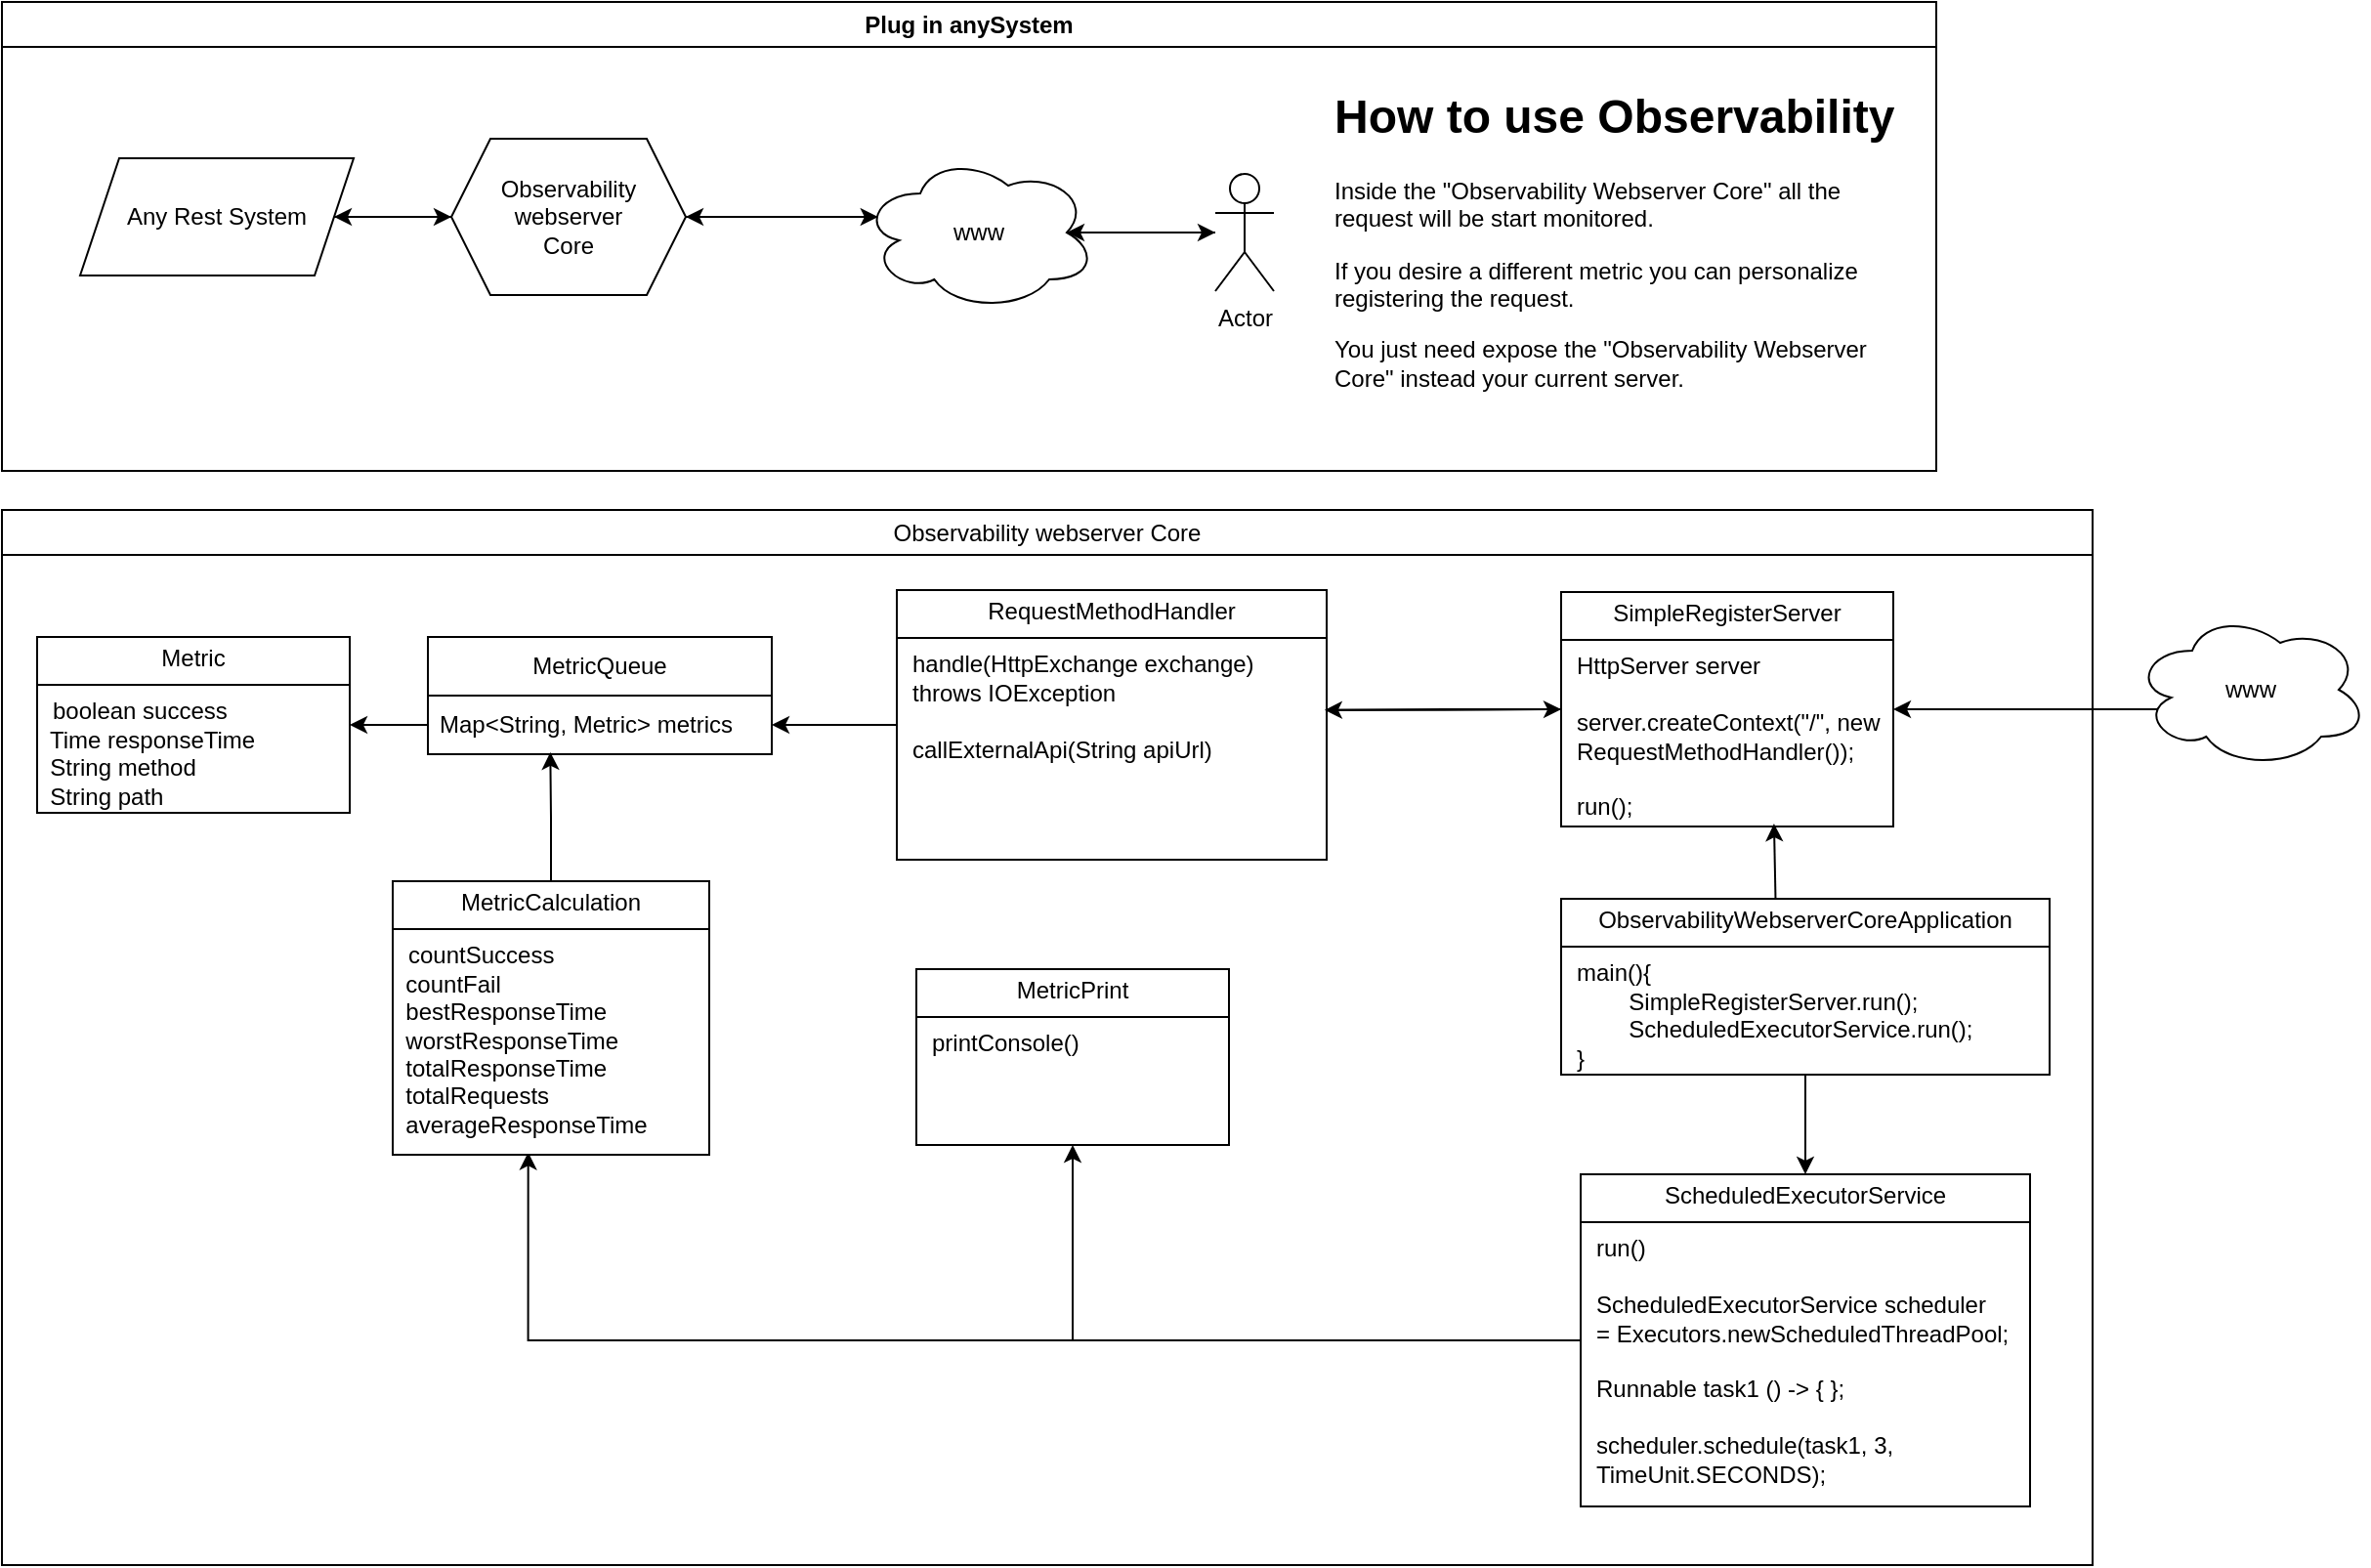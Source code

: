 <mxfile version="25.0.3">
  <diagram name="Page-1" id="OxWZv5cNlbbj7t2oBWVj">
    <mxGraphModel dx="4910" dy="616" grid="1" gridSize="10" guides="1" tooltips="1" connect="1" arrows="1" fold="1" page="1" pageScale="1" pageWidth="850" pageHeight="1100" math="0" shadow="0">
      <root>
        <mxCell id="0" />
        <mxCell id="1" parent="0" />
        <mxCell id="YbXK0seZOmQ-wqNpPtgu-1" value="&lt;span style=&quot;font-weight: 400;&quot;&gt;Observability webserver&amp;nbsp;&lt;/span&gt;&lt;span style=&quot;font-weight: 400; background-color: initial;&quot;&gt;Core&lt;/span&gt;" style="swimlane;whiteSpace=wrap;html=1;" parent="1" vertex="1">
          <mxGeometry x="-3380" y="270" width="1070" height="540" as="geometry" />
        </mxCell>
        <mxCell id="z-qeSlOFR7JuZe_kGNKS-1" value="MetricQueue" style="swimlane;fontStyle=0;childLayout=stackLayout;horizontal=1;startSize=30;horizontalStack=0;resizeParent=1;resizeParentMax=0;resizeLast=0;collapsible=1;marginBottom=0;whiteSpace=wrap;html=1;" parent="YbXK0seZOmQ-wqNpPtgu-1" vertex="1">
          <mxGeometry x="218" y="65" width="176" height="60" as="geometry" />
        </mxCell>
        <mxCell id="z-qeSlOFR7JuZe_kGNKS-2" value="Map&amp;lt;String, Metric&amp;gt; metrics" style="text;strokeColor=none;fillColor=none;align=left;verticalAlign=middle;spacingLeft=4;spacingRight=4;overflow=hidden;points=[[0,0.5],[1,0.5]];portConstraint=eastwest;rotatable=0;whiteSpace=wrap;html=1;" parent="z-qeSlOFR7JuZe_kGNKS-1" vertex="1">
          <mxGeometry y="30" width="176" height="30" as="geometry" />
        </mxCell>
        <mxCell id="l9mm82pEdwwzoz56pJF8-46" value="&lt;p style=&quot;margin: 4px 0px 0px; text-align: center;&quot;&gt;&lt;span style=&quot;background-color: initial; text-align: left; font-size: 12px;&quot;&gt;SimpleRegisterServer&lt;/span&gt;&lt;/p&gt;&lt;hr size=&quot;1&quot; style=&quot;border-style:solid;&quot;&gt;&lt;p style=&quot;margin:0px;margin-left:8px;&quot;&gt;HttpServer server&lt;br&gt;&lt;br&gt;&lt;/p&gt;&lt;p style=&quot;margin:0px;margin-left:8px;&quot;&gt;server.createContext(&lt;span class=&quot;hljs-string&quot;&gt;&quot;/&quot;&lt;/span&gt;, &lt;span class=&quot;hljs-keyword&quot;&gt;new&lt;/span&gt; &lt;span class=&quot;hljs-title class_&quot;&gt;RequestMethodHandler&lt;/span&gt;());&lt;/p&gt;&lt;p style=&quot;margin:0px;margin-left:8px;&quot;&gt;&lt;br&gt;&lt;/p&gt;&lt;p style=&quot;margin:0px;margin-left:8px;&quot;&gt;run();&lt;/p&gt;" style="verticalAlign=top;align=left;overflow=fill;html=1;whiteSpace=wrap;" vertex="1" parent="YbXK0seZOmQ-wqNpPtgu-1">
          <mxGeometry x="798" y="42" width="170" height="120" as="geometry" />
        </mxCell>
        <mxCell id="l9mm82pEdwwzoz56pJF8-48" value="" style="edgeStyle=orthogonalEdgeStyle;rounded=0;orthogonalLoop=1;jettySize=auto;html=1;exitX=0.25;exitY=0.625;exitDx=0;exitDy=0;exitPerimeter=0;" edge="1" parent="YbXK0seZOmQ-wqNpPtgu-1" source="l9mm82pEdwwzoz56pJF8-47" target="l9mm82pEdwwzoz56pJF8-46">
          <mxGeometry relative="1" as="geometry" />
        </mxCell>
        <mxCell id="l9mm82pEdwwzoz56pJF8-47" value="www" style="ellipse;shape=cloud;whiteSpace=wrap;html=1;" vertex="1" parent="YbXK0seZOmQ-wqNpPtgu-1">
          <mxGeometry x="1091" y="52" width="120" height="80" as="geometry" />
        </mxCell>
        <mxCell id="l9mm82pEdwwzoz56pJF8-51" style="edgeStyle=orthogonalEdgeStyle;rounded=0;orthogonalLoop=1;jettySize=auto;html=1;entryX=0.641;entryY=0.988;entryDx=0;entryDy=0;entryPerimeter=0;exitX=0.439;exitY=0.006;exitDx=0;exitDy=0;exitPerimeter=0;" edge="1" parent="YbXK0seZOmQ-wqNpPtgu-1" source="l9mm82pEdwwzoz56pJF8-49" target="l9mm82pEdwwzoz56pJF8-46">
          <mxGeometry relative="1" as="geometry" />
        </mxCell>
        <mxCell id="l9mm82pEdwwzoz56pJF8-52" style="edgeStyle=orthogonalEdgeStyle;rounded=0;orthogonalLoop=1;jettySize=auto;html=1;" edge="1" parent="YbXK0seZOmQ-wqNpPtgu-1" source="l9mm82pEdwwzoz56pJF8-49" target="l9mm82pEdwwzoz56pJF8-50">
          <mxGeometry relative="1" as="geometry" />
        </mxCell>
        <mxCell id="l9mm82pEdwwzoz56pJF8-49" value="&lt;p style=&quot;margin: 4px 0px 0px; text-align: center;&quot;&gt;ObservabilityWebserverCoreApplication&lt;/p&gt;&lt;hr size=&quot;1&quot; style=&quot;border-style:solid;&quot;&gt;&lt;p style=&quot;margin:0px;margin-left:8px;&quot;&gt;main(){&lt;/p&gt;&lt;p style=&quot;margin:0px;margin-left:8px;&quot;&gt;&lt;span style=&quot;white-space: pre;&quot;&gt;&#x9;&lt;/span&gt;SimpleRegisterServer.run();&lt;/p&gt;&lt;p style=&quot;margin:0px;margin-left:8px;&quot;&gt;&lt;span style=&quot;white-space: pre;&quot;&gt;&#x9;&lt;/span&gt;&lt;span style=&quot;background-color: initial;&quot;&gt;ScheduledExecutorService.run();&lt;/span&gt;&lt;br&gt;&lt;/p&gt;&lt;p style=&quot;margin:0px;margin-left:8px;&quot;&gt;}&lt;/p&gt;" style="verticalAlign=top;align=left;overflow=fill;html=1;whiteSpace=wrap;" vertex="1" parent="YbXK0seZOmQ-wqNpPtgu-1">
          <mxGeometry x="798" y="199" width="250" height="90" as="geometry" />
        </mxCell>
        <mxCell id="l9mm82pEdwwzoz56pJF8-84" style="edgeStyle=orthogonalEdgeStyle;rounded=0;orthogonalLoop=1;jettySize=auto;html=1;entryX=0.428;entryY=0.991;entryDx=0;entryDy=0;entryPerimeter=0;" edge="1" parent="YbXK0seZOmQ-wqNpPtgu-1" source="l9mm82pEdwwzoz56pJF8-50" target="l9mm82pEdwwzoz56pJF8-81">
          <mxGeometry relative="1" as="geometry">
            <mxPoint x="268" y="340" as="targetPoint" />
          </mxGeometry>
        </mxCell>
        <mxCell id="l9mm82pEdwwzoz56pJF8-85" style="edgeStyle=orthogonalEdgeStyle;rounded=0;orthogonalLoop=1;jettySize=auto;html=1;entryX=0.5;entryY=1;entryDx=0;entryDy=0;" edge="1" parent="YbXK0seZOmQ-wqNpPtgu-1" source="l9mm82pEdwwzoz56pJF8-50" target="l9mm82pEdwwzoz56pJF8-83">
          <mxGeometry relative="1" as="geometry" />
        </mxCell>
        <mxCell id="l9mm82pEdwwzoz56pJF8-50" value="&lt;p style=&quot;margin: 4px 0px 0px; text-align: center;&quot;&gt;&lt;span style=&quot;background-color: initial; text-align: left;&quot;&gt;ScheduledExecutorService&lt;/span&gt;&lt;/p&gt;&lt;hr size=&quot;1&quot; style=&quot;border-style:solid;&quot;&gt;&lt;p style=&quot;margin:0px;margin-left:8px;&quot;&gt;run()&lt;/p&gt;&lt;p style=&quot;margin:0px;margin-left:8px;&quot;&gt;&lt;br&gt;&lt;/p&gt;&lt;p style=&quot;margin:0px;margin-left:8px;&quot;&gt;&lt;span style=&quot;background-color: initial;&quot; class=&quot;hljs-type&quot;&gt;ScheduledExecutorService&lt;/span&gt;&lt;span style=&quot;background-color: initial;&quot;&gt; &lt;/span&gt;&lt;span style=&quot;background-color: initial;&quot; class=&quot;hljs-variable&quot;&gt;scheduler&lt;/span&gt;&lt;span style=&quot;background-color: initial;&quot;&gt; &lt;/span&gt;&lt;span style=&quot;background-color: initial;&quot; class=&quot;hljs-operator&quot;&gt;=&amp;nbsp;&lt;/span&gt;Executors.newScheduledThreadPool;&lt;br&gt;        &lt;span class=&quot;hljs-type&quot;&gt;&lt;br&gt;&lt;/span&gt;&lt;/p&gt;&lt;p style=&quot;margin:0px;margin-left:8px;&quot;&gt;&lt;span style=&quot;background-color: initial;&quot; class=&quot;hljs-type&quot;&gt;Runnable&lt;/span&gt;&lt;span style=&quot;background-color: initial;&quot;&gt; &lt;/span&gt;&lt;span style=&quot;background-color: initial;&quot; class=&quot;hljs-variable&quot;&gt;task1&amp;nbsp;&lt;/span&gt;&lt;span style=&quot;background-color: initial;&quot;&gt;() -&amp;gt; {&lt;/span&gt;&lt;span style=&quot;background-color: initial;&quot;&gt;&amp;nbsp;};&lt;/span&gt;&lt;/p&gt;&lt;p style=&quot;margin:0px;margin-left:8px;&quot;&gt;&lt;br&gt;&lt;/p&gt;&lt;p style=&quot;margin:0px;margin-left:8px;&quot;&gt;scheduler.schedule(task1, &lt;span class=&quot;hljs-number&quot;&gt;3&lt;/span&gt;, TimeUnit.SECONDS);&lt;/p&gt;&lt;p style=&quot;margin:0px;margin-left:8px;&quot;&gt;&lt;br&gt;&lt;/p&gt;" style="verticalAlign=top;align=left;overflow=fill;html=1;whiteSpace=wrap;" vertex="1" parent="YbXK0seZOmQ-wqNpPtgu-1">
          <mxGeometry x="808" y="340" width="230" height="170" as="geometry" />
        </mxCell>
        <mxCell id="l9mm82pEdwwzoz56pJF8-55" style="edgeStyle=orthogonalEdgeStyle;rounded=0;orthogonalLoop=1;jettySize=auto;html=1;entryX=0;entryY=0.5;entryDx=0;entryDy=0;exitX=1.002;exitY=0.445;exitDx=0;exitDy=0;exitPerimeter=0;" edge="1" parent="YbXK0seZOmQ-wqNpPtgu-1" source="l9mm82pEdwwzoz56pJF8-53" target="l9mm82pEdwwzoz56pJF8-46">
          <mxGeometry relative="1" as="geometry" />
        </mxCell>
        <mxCell id="l9mm82pEdwwzoz56pJF8-78" style="edgeStyle=orthogonalEdgeStyle;rounded=0;orthogonalLoop=1;jettySize=auto;html=1;" edge="1" parent="YbXK0seZOmQ-wqNpPtgu-1" source="l9mm82pEdwwzoz56pJF8-53" target="z-qeSlOFR7JuZe_kGNKS-2">
          <mxGeometry relative="1" as="geometry" />
        </mxCell>
        <mxCell id="l9mm82pEdwwzoz56pJF8-53" value="&lt;p style=&quot;margin: 4px 0px 0px; text-align: center;&quot;&gt;&lt;span style=&quot;text-align: left;&quot;&gt;RequestMethodHandler&lt;/span&gt;&lt;/p&gt;&lt;hr size=&quot;1&quot; style=&quot;border-style:solid;&quot;&gt;&lt;p style=&quot;margin:0px;margin-left:8px;&quot;&gt;&lt;span class=&quot;hljs-title function_&quot;&gt;handle&lt;/span&gt;&lt;span class=&quot;hljs-params&quot;&gt;(HttpExchange exchange)&lt;/span&gt; &lt;span class=&quot;hljs-keyword&quot;&gt;throws&lt;/span&gt; IOException&amp;nbsp;&lt;/p&gt;&lt;p style=&quot;margin:0px;margin-left:8px;&quot;&gt;&lt;br&gt;&lt;/p&gt;&lt;p style=&quot;margin:0px;margin-left:8px;&quot;&gt;&lt;span class=&quot;hljs-title function_&quot;&gt;callExternalApi&lt;/span&gt;&lt;span class=&quot;hljs-params&quot;&gt;(String apiUrl)&lt;/span&gt;&lt;/p&gt;&lt;p style=&quot;margin:0px;margin-left:8px;&quot;&gt;&lt;span class=&quot;hljs-params&quot;&gt;&lt;br&gt;&lt;/span&gt;&lt;/p&gt;" style="verticalAlign=top;align=left;overflow=fill;html=1;whiteSpace=wrap;" vertex="1" parent="YbXK0seZOmQ-wqNpPtgu-1">
          <mxGeometry x="458" y="41" width="220" height="138" as="geometry" />
        </mxCell>
        <mxCell id="l9mm82pEdwwzoz56pJF8-54" style="edgeStyle=orthogonalEdgeStyle;rounded=0;orthogonalLoop=1;jettySize=auto;html=1;entryX=0.995;entryY=0.445;entryDx=0;entryDy=0;entryPerimeter=0;" edge="1" parent="YbXK0seZOmQ-wqNpPtgu-1" source="l9mm82pEdwwzoz56pJF8-46" target="l9mm82pEdwwzoz56pJF8-53">
          <mxGeometry relative="1" as="geometry" />
        </mxCell>
        <mxCell id="l9mm82pEdwwzoz56pJF8-79" value="&lt;p style=&quot;margin: 4px 0px 0px; text-align: center;&quot;&gt;Metric&lt;/p&gt;&lt;hr size=&quot;1&quot; style=&quot;border-style:solid;&quot;&gt;&lt;p style=&quot;margin:0px;margin-left:8px;&quot;&gt;boolean success&lt;/p&gt;&lt;div&gt;&amp;nbsp; Time responseTime&amp;nbsp;&lt;/div&gt;&lt;div&gt;&amp;nbsp; String method&lt;/div&gt;&lt;div&gt;&amp;nbsp; String path&lt;/div&gt;" style="verticalAlign=top;align=left;overflow=fill;html=1;whiteSpace=wrap;" vertex="1" parent="YbXK0seZOmQ-wqNpPtgu-1">
          <mxGeometry x="18" y="65" width="160" height="90" as="geometry" />
        </mxCell>
        <mxCell id="l9mm82pEdwwzoz56pJF8-80" style="edgeStyle=orthogonalEdgeStyle;rounded=0;orthogonalLoop=1;jettySize=auto;html=1;entryX=1;entryY=0.5;entryDx=0;entryDy=0;" edge="1" parent="YbXK0seZOmQ-wqNpPtgu-1" source="z-qeSlOFR7JuZe_kGNKS-2" target="l9mm82pEdwwzoz56pJF8-79">
          <mxGeometry relative="1" as="geometry" />
        </mxCell>
        <mxCell id="l9mm82pEdwwzoz56pJF8-81" value="&lt;p style=&quot;margin: 4px 0px 0px; text-align: center;&quot;&gt;MetricCalculation&lt;/p&gt;&lt;hr size=&quot;1&quot; style=&quot;border-style:solid;&quot;&gt;&lt;p style=&quot;margin:0px;margin-left:8px;&quot;&gt;countSuccess&lt;/p&gt;&lt;div&gt;&amp;nbsp; countFail&lt;/div&gt;&lt;div&gt;&amp;nbsp; bestResponseTime&lt;/div&gt;&lt;div&gt;&amp;nbsp; worstResponseTime&lt;/div&gt;&lt;div&gt;&amp;nbsp; totalResponseTime&lt;/div&gt;&lt;div&gt;&amp;nbsp; totalRequests&lt;/div&gt;&lt;div&gt;&amp;nbsp; averageResponseTime&lt;/div&gt;" style="verticalAlign=top;align=left;overflow=fill;html=1;whiteSpace=wrap;" vertex="1" parent="YbXK0seZOmQ-wqNpPtgu-1">
          <mxGeometry x="200" y="190" width="162" height="140" as="geometry" />
        </mxCell>
        <mxCell id="l9mm82pEdwwzoz56pJF8-82" style="edgeStyle=orthogonalEdgeStyle;rounded=0;orthogonalLoop=1;jettySize=auto;html=1;entryX=0.356;entryY=0.966;entryDx=0;entryDy=0;entryPerimeter=0;" edge="1" parent="YbXK0seZOmQ-wqNpPtgu-1" source="l9mm82pEdwwzoz56pJF8-81" target="z-qeSlOFR7JuZe_kGNKS-2">
          <mxGeometry relative="1" as="geometry" />
        </mxCell>
        <mxCell id="l9mm82pEdwwzoz56pJF8-83" value="&lt;p style=&quot;margin: 4px 0px 0px; text-align: center;&quot;&gt;MetricPrint&lt;/p&gt;&lt;hr size=&quot;1&quot; style=&quot;border-style:solid;&quot;&gt;&lt;p style=&quot;margin:0px;margin-left:8px;&quot;&gt;printConsole()&lt;/p&gt;" style="verticalAlign=top;align=left;overflow=fill;html=1;whiteSpace=wrap;" vertex="1" parent="YbXK0seZOmQ-wqNpPtgu-1">
          <mxGeometry x="468" y="235" width="160" height="90" as="geometry" />
        </mxCell>
        <mxCell id="l9mm82pEdwwzoz56pJF8-7" value="Plug in anySystem" style="swimlane;whiteSpace=wrap;html=1;" vertex="1" parent="1">
          <mxGeometry x="-3380" y="10" width="990" height="240" as="geometry" />
        </mxCell>
        <mxCell id="l9mm82pEdwwzoz56pJF8-43" style="edgeStyle=orthogonalEdgeStyle;rounded=0;orthogonalLoop=1;jettySize=auto;html=1;" edge="1" parent="l9mm82pEdwwzoz56pJF8-7" source="l9mm82pEdwwzoz56pJF8-33" target="l9mm82pEdwwzoz56pJF8-34">
          <mxGeometry relative="1" as="geometry" />
        </mxCell>
        <mxCell id="l9mm82pEdwwzoz56pJF8-33" value="Any Rest System" style="shape=parallelogram;perimeter=parallelogramPerimeter;whiteSpace=wrap;html=1;fixedSize=1;" vertex="1" parent="l9mm82pEdwwzoz56pJF8-7">
          <mxGeometry x="40" y="80" width="140" height="60" as="geometry" />
        </mxCell>
        <mxCell id="l9mm82pEdwwzoz56pJF8-40" value="" style="edgeStyle=orthogonalEdgeStyle;rounded=0;orthogonalLoop=1;jettySize=auto;html=1;" edge="1" parent="l9mm82pEdwwzoz56pJF8-7" source="l9mm82pEdwwzoz56pJF8-34" target="l9mm82pEdwwzoz56pJF8-33">
          <mxGeometry relative="1" as="geometry" />
        </mxCell>
        <mxCell id="l9mm82pEdwwzoz56pJF8-34" value="Observability webserver&lt;div&gt;Core&lt;/div&gt;" style="shape=hexagon;perimeter=hexagonPerimeter2;whiteSpace=wrap;html=1;fixedSize=1;" vertex="1" parent="l9mm82pEdwwzoz56pJF8-7">
          <mxGeometry x="230" y="70" width="120" height="80" as="geometry" />
        </mxCell>
        <mxCell id="l9mm82pEdwwzoz56pJF8-39" style="edgeStyle=orthogonalEdgeStyle;rounded=0;orthogonalLoop=1;jettySize=auto;html=1;exitX=0.07;exitY=0.4;exitDx=0;exitDy=0;exitPerimeter=0;" edge="1" parent="l9mm82pEdwwzoz56pJF8-7" source="l9mm82pEdwwzoz56pJF8-35" target="l9mm82pEdwwzoz56pJF8-34">
          <mxGeometry relative="1" as="geometry" />
        </mxCell>
        <mxCell id="l9mm82pEdwwzoz56pJF8-45" style="edgeStyle=orthogonalEdgeStyle;rounded=0;orthogonalLoop=1;jettySize=auto;html=1;" edge="1" parent="l9mm82pEdwwzoz56pJF8-7" source="l9mm82pEdwwzoz56pJF8-35" target="l9mm82pEdwwzoz56pJF8-36">
          <mxGeometry relative="1" as="geometry" />
        </mxCell>
        <mxCell id="l9mm82pEdwwzoz56pJF8-35" value="www" style="ellipse;shape=cloud;whiteSpace=wrap;html=1;" vertex="1" parent="l9mm82pEdwwzoz56pJF8-7">
          <mxGeometry x="440" y="78" width="120" height="80" as="geometry" />
        </mxCell>
        <mxCell id="l9mm82pEdwwzoz56pJF8-38" style="edgeStyle=orthogonalEdgeStyle;rounded=0;orthogonalLoop=1;jettySize=auto;html=1;entryX=0.875;entryY=0.5;entryDx=0;entryDy=0;entryPerimeter=0;" edge="1" parent="l9mm82pEdwwzoz56pJF8-7" source="l9mm82pEdwwzoz56pJF8-36" target="l9mm82pEdwwzoz56pJF8-35">
          <mxGeometry relative="1" as="geometry" />
        </mxCell>
        <mxCell id="l9mm82pEdwwzoz56pJF8-36" value="Actor" style="shape=umlActor;verticalLabelPosition=bottom;verticalAlign=top;html=1;outlineConnect=0;" vertex="1" parent="l9mm82pEdwwzoz56pJF8-7">
          <mxGeometry x="621" y="88" width="30" height="60" as="geometry" />
        </mxCell>
        <mxCell id="l9mm82pEdwwzoz56pJF8-41" value="&lt;h1 style=&quot;margin-top: 0px;&quot;&gt;How to use Observability&lt;/h1&gt;&lt;p&gt;Inside the &quot;Observability&amp;nbsp;&lt;span style=&quot;background-color: initial;&quot;&gt;Webserver Core&quot; all the request will be start monitored.&lt;/span&gt;&lt;/p&gt;&lt;p&gt;If you desire a different metric you can personalize registering the request.&lt;/p&gt;&lt;p&gt;You just need expose the&amp;nbsp;&lt;span style=&quot;background-color: initial;&quot;&gt;&quot;Observability Webserver Core&quot; instead your current server.&amp;nbsp;&lt;/span&gt;&lt;/p&gt;" style="text;html=1;whiteSpace=wrap;overflow=hidden;rounded=0;" vertex="1" parent="l9mm82pEdwwzoz56pJF8-7">
          <mxGeometry x="680" y="38" width="300" height="192" as="geometry" />
        </mxCell>
        <mxCell id="l9mm82pEdwwzoz56pJF8-44" style="edgeStyle=orthogonalEdgeStyle;rounded=0;orthogonalLoop=1;jettySize=auto;html=1;entryX=0.07;entryY=0.4;entryDx=0;entryDy=0;entryPerimeter=0;" edge="1" parent="l9mm82pEdwwzoz56pJF8-7" source="l9mm82pEdwwzoz56pJF8-34" target="l9mm82pEdwwzoz56pJF8-35">
          <mxGeometry relative="1" as="geometry" />
        </mxCell>
      </root>
    </mxGraphModel>
  </diagram>
</mxfile>
